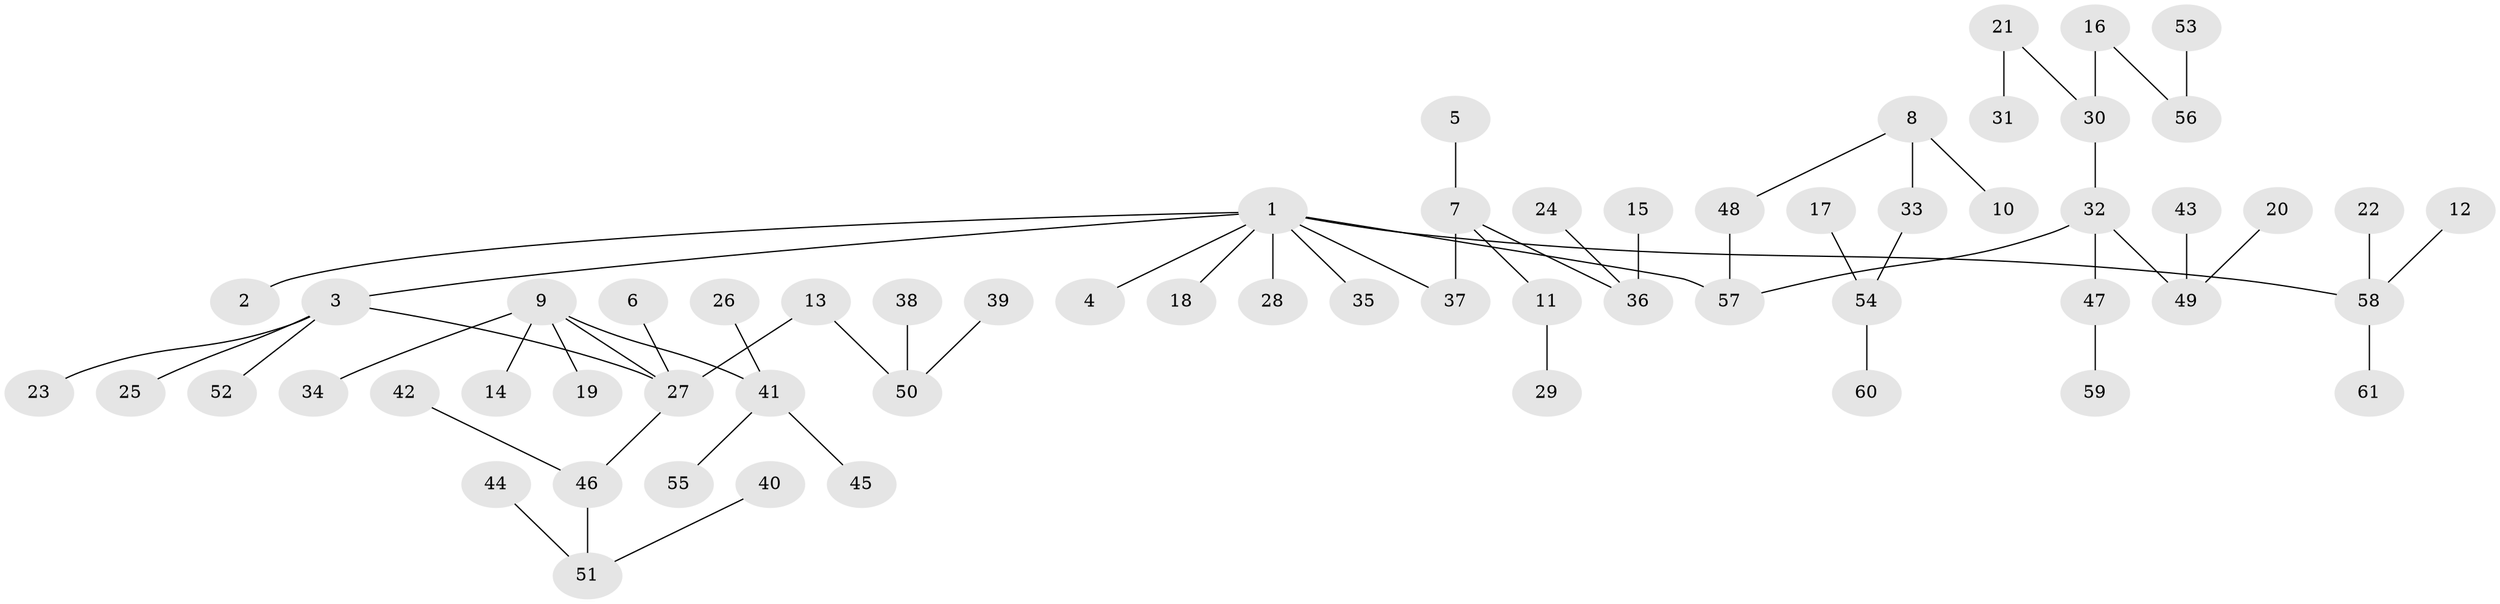 // original degree distribution, {4: 0.09016393442622951, 5: 0.04918032786885246, 3: 0.08196721311475409, 1: 0.5245901639344263, 2: 0.22950819672131148, 6: 0.02459016393442623}
// Generated by graph-tools (version 1.1) at 2025/46/03/06/25 01:46:57]
// undirected, 61 vertices, 60 edges
graph export_dot {
graph [start="1"]
  node [color=gray90,style=filled];
  1;
  2;
  3;
  4;
  5;
  6;
  7;
  8;
  9;
  10;
  11;
  12;
  13;
  14;
  15;
  16;
  17;
  18;
  19;
  20;
  21;
  22;
  23;
  24;
  25;
  26;
  27;
  28;
  29;
  30;
  31;
  32;
  33;
  34;
  35;
  36;
  37;
  38;
  39;
  40;
  41;
  42;
  43;
  44;
  45;
  46;
  47;
  48;
  49;
  50;
  51;
  52;
  53;
  54;
  55;
  56;
  57;
  58;
  59;
  60;
  61;
  1 -- 2 [weight=1.0];
  1 -- 3 [weight=1.0];
  1 -- 4 [weight=1.0];
  1 -- 18 [weight=1.0];
  1 -- 28 [weight=1.0];
  1 -- 35 [weight=1.0];
  1 -- 37 [weight=1.0];
  1 -- 57 [weight=1.0];
  1 -- 58 [weight=1.0];
  3 -- 23 [weight=1.0];
  3 -- 25 [weight=1.0];
  3 -- 27 [weight=1.0];
  3 -- 52 [weight=1.0];
  5 -- 7 [weight=1.0];
  6 -- 27 [weight=1.0];
  7 -- 11 [weight=1.0];
  7 -- 36 [weight=1.0];
  7 -- 37 [weight=1.0];
  8 -- 10 [weight=1.0];
  8 -- 33 [weight=1.0];
  8 -- 48 [weight=1.0];
  9 -- 14 [weight=1.0];
  9 -- 19 [weight=1.0];
  9 -- 27 [weight=1.0];
  9 -- 34 [weight=1.0];
  9 -- 41 [weight=1.0];
  11 -- 29 [weight=1.0];
  12 -- 58 [weight=1.0];
  13 -- 27 [weight=1.0];
  13 -- 50 [weight=1.0];
  15 -- 36 [weight=1.0];
  16 -- 30 [weight=1.0];
  16 -- 56 [weight=1.0];
  17 -- 54 [weight=1.0];
  20 -- 49 [weight=1.0];
  21 -- 30 [weight=1.0];
  21 -- 31 [weight=1.0];
  22 -- 58 [weight=1.0];
  24 -- 36 [weight=1.0];
  26 -- 41 [weight=1.0];
  27 -- 46 [weight=1.0];
  30 -- 32 [weight=1.0];
  32 -- 47 [weight=1.0];
  32 -- 49 [weight=1.0];
  32 -- 57 [weight=1.0];
  33 -- 54 [weight=1.0];
  38 -- 50 [weight=1.0];
  39 -- 50 [weight=1.0];
  40 -- 51 [weight=1.0];
  41 -- 45 [weight=1.0];
  41 -- 55 [weight=1.0];
  42 -- 46 [weight=1.0];
  43 -- 49 [weight=1.0];
  44 -- 51 [weight=1.0];
  46 -- 51 [weight=1.0];
  47 -- 59 [weight=1.0];
  48 -- 57 [weight=1.0];
  53 -- 56 [weight=1.0];
  54 -- 60 [weight=1.0];
  58 -- 61 [weight=1.0];
}
